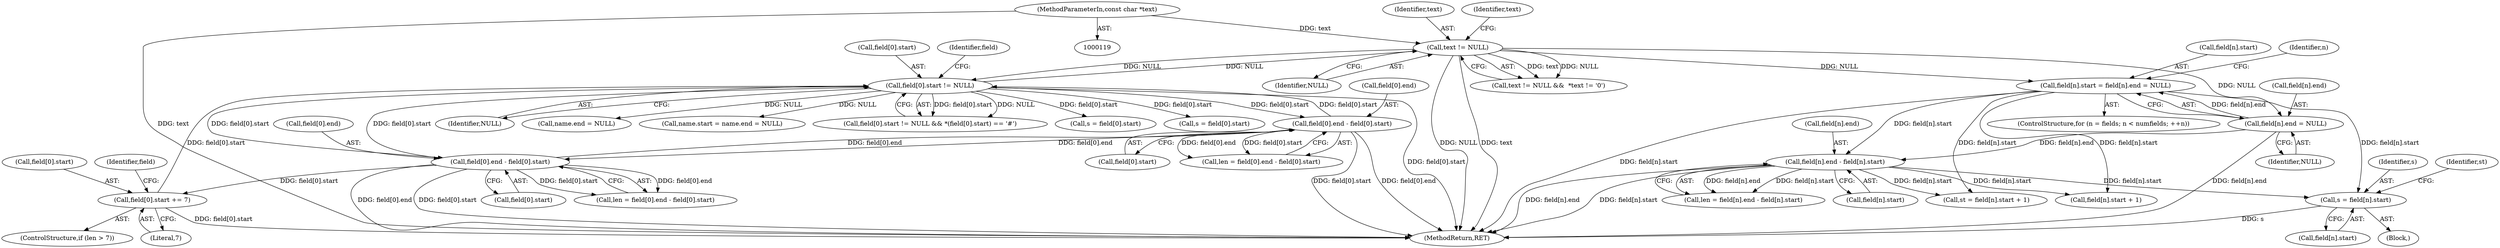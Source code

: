 digraph "0_libarchive_15bf44fd2c1ad0e3fd87048b3fcc90c4dcff1175@pointer" {
"1000400" [label="(Call,s = field[n].start)"];
"1000228" [label="(Call,field[n].start = field[n].end = NULL)"];
"1000234" [label="(Call,field[n].end = NULL)"];
"1000171" [label="(Call,text != NULL)"];
"1000121" [label="(MethodParameterIn,const char *text)"];
"1000243" [label="(Call,field[0].start != NULL)"];
"1000693" [label="(Call,field[0].end - field[0].start)"];
"1000296" [label="(Call,field[0].end - field[0].start)"];
"1000337" [label="(Call,field[0].start += 7)"];
"1000418" [label="(Call,field[n].end - field[n].start)"];
"1000235" [label="(Call,field[n].end)"];
"1000249" [label="(Identifier,NULL)"];
"1000302" [label="(Call,field[0].start)"];
"1000343" [label="(Literal,7)"];
"1000244" [label="(Call,field[0].start)"];
"1000693" [label="(Call,field[0].end - field[0].start)"];
"1000121" [label="(MethodParameterIn,const char *text)"];
"1000419" [label="(Call,field[n].end)"];
"1000171" [label="(Call,text != NULL)"];
"1000338" [label="(Call,field[0].start)"];
"1000170" [label="(Call,text != NULL &&  *text != '\0')"];
"1000219" [label="(ControlStructure,for (n = fields; n < numfields; ++n))"];
"1000277" [label="(Call,name.end = NULL)"];
"1000418" [label="(Call,field[n].end - field[n].start)"];
"1000694" [label="(Call,field[0].end)"];
"1000355" [label="(Identifier,field)"];
"1000333" [label="(ControlStructure,if (len > 7))"];
"1000401" [label="(Identifier,s)"];
"1000402" [label="(Call,field[n].start)"];
"1000337" [label="(Call,field[0].start += 7)"];
"1000243" [label="(Call,field[0].start != NULL)"];
"1000172" [label="(Identifier,text)"];
"1000240" [label="(Identifier,NULL)"];
"1000254" [label="(Identifier,field)"];
"1000273" [label="(Call,name.start = name.end = NULL)"];
"1000699" [label="(Call,field[0].start)"];
"1000242" [label="(Call,field[0].start != NULL && *(field[0].start) == '#')"];
"1000409" [label="(Call,field[n].start + 1)"];
"1000294" [label="(Call,len = field[0].end - field[0].start)"];
"1000297" [label="(Call,field[0].end)"];
"1000691" [label="(Call,len = field[0].end - field[0].start)"];
"1000424" [label="(Call,field[n].start)"];
"1000173" [label="(Identifier,NULL)"];
"1000234" [label="(Call,field[n].end = NULL)"];
"1000229" [label="(Call,field[n].start)"];
"1000286" [label="(Block,)"];
"1000408" [label="(Identifier,st)"];
"1000228" [label="(Call,field[n].start = field[n].end = NULL)"];
"1000296" [label="(Call,field[0].end - field[0].start)"];
"1000416" [label="(Call,len = field[n].end - field[n].start)"];
"1000227" [label="(Identifier,n)"];
"1000176" [label="(Identifier,text)"];
"1000407" [label="(Call,st = field[n].start + 1)"];
"1000287" [label="(Call,s = field[0].start)"];
"1001007" [label="(MethodReturn,RET)"];
"1000400" [label="(Call,s = field[n].start)"];
"1000684" [label="(Call,s = field[0].start)"];
"1000400" -> "1000286"  [label="AST: "];
"1000400" -> "1000402"  [label="CFG: "];
"1000401" -> "1000400"  [label="AST: "];
"1000402" -> "1000400"  [label="AST: "];
"1000408" -> "1000400"  [label="CFG: "];
"1000400" -> "1001007"  [label="DDG: s"];
"1000228" -> "1000400"  [label="DDG: field[n].start"];
"1000418" -> "1000400"  [label="DDG: field[n].start"];
"1000228" -> "1000219"  [label="AST: "];
"1000228" -> "1000234"  [label="CFG: "];
"1000229" -> "1000228"  [label="AST: "];
"1000234" -> "1000228"  [label="AST: "];
"1000227" -> "1000228"  [label="CFG: "];
"1000228" -> "1001007"  [label="DDG: field[n].start"];
"1000234" -> "1000228"  [label="DDG: field[n].end"];
"1000171" -> "1000228"  [label="DDG: NULL"];
"1000228" -> "1000407"  [label="DDG: field[n].start"];
"1000228" -> "1000409"  [label="DDG: field[n].start"];
"1000228" -> "1000418"  [label="DDG: field[n].start"];
"1000234" -> "1000240"  [label="CFG: "];
"1000235" -> "1000234"  [label="AST: "];
"1000240" -> "1000234"  [label="AST: "];
"1000234" -> "1001007"  [label="DDG: field[n].end"];
"1000171" -> "1000234"  [label="DDG: NULL"];
"1000234" -> "1000418"  [label="DDG: field[n].end"];
"1000171" -> "1000170"  [label="AST: "];
"1000171" -> "1000173"  [label="CFG: "];
"1000172" -> "1000171"  [label="AST: "];
"1000173" -> "1000171"  [label="AST: "];
"1000176" -> "1000171"  [label="CFG: "];
"1000170" -> "1000171"  [label="CFG: "];
"1000171" -> "1001007"  [label="DDG: text"];
"1000171" -> "1001007"  [label="DDG: NULL"];
"1000171" -> "1000170"  [label="DDG: text"];
"1000171" -> "1000170"  [label="DDG: NULL"];
"1000121" -> "1000171"  [label="DDG: text"];
"1000243" -> "1000171"  [label="DDG: NULL"];
"1000171" -> "1000243"  [label="DDG: NULL"];
"1000121" -> "1000119"  [label="AST: "];
"1000121" -> "1001007"  [label="DDG: text"];
"1000243" -> "1000242"  [label="AST: "];
"1000243" -> "1000249"  [label="CFG: "];
"1000244" -> "1000243"  [label="AST: "];
"1000249" -> "1000243"  [label="AST: "];
"1000254" -> "1000243"  [label="CFG: "];
"1000242" -> "1000243"  [label="CFG: "];
"1000243" -> "1001007"  [label="DDG: field[0].start"];
"1000243" -> "1000242"  [label="DDG: field[0].start"];
"1000243" -> "1000242"  [label="DDG: NULL"];
"1000693" -> "1000243"  [label="DDG: field[0].start"];
"1000337" -> "1000243"  [label="DDG: field[0].start"];
"1000296" -> "1000243"  [label="DDG: field[0].start"];
"1000243" -> "1000273"  [label="DDG: NULL"];
"1000243" -> "1000277"  [label="DDG: NULL"];
"1000243" -> "1000287"  [label="DDG: field[0].start"];
"1000243" -> "1000296"  [label="DDG: field[0].start"];
"1000243" -> "1000684"  [label="DDG: field[0].start"];
"1000243" -> "1000693"  [label="DDG: field[0].start"];
"1000693" -> "1000691"  [label="AST: "];
"1000693" -> "1000699"  [label="CFG: "];
"1000694" -> "1000693"  [label="AST: "];
"1000699" -> "1000693"  [label="AST: "];
"1000691" -> "1000693"  [label="CFG: "];
"1000693" -> "1001007"  [label="DDG: field[0].start"];
"1000693" -> "1001007"  [label="DDG: field[0].end"];
"1000693" -> "1000296"  [label="DDG: field[0].end"];
"1000693" -> "1000691"  [label="DDG: field[0].end"];
"1000693" -> "1000691"  [label="DDG: field[0].start"];
"1000296" -> "1000693"  [label="DDG: field[0].end"];
"1000296" -> "1000294"  [label="AST: "];
"1000296" -> "1000302"  [label="CFG: "];
"1000297" -> "1000296"  [label="AST: "];
"1000302" -> "1000296"  [label="AST: "];
"1000294" -> "1000296"  [label="CFG: "];
"1000296" -> "1001007"  [label="DDG: field[0].start"];
"1000296" -> "1001007"  [label="DDG: field[0].end"];
"1000296" -> "1000294"  [label="DDG: field[0].end"];
"1000296" -> "1000294"  [label="DDG: field[0].start"];
"1000296" -> "1000337"  [label="DDG: field[0].start"];
"1000337" -> "1000333"  [label="AST: "];
"1000337" -> "1000343"  [label="CFG: "];
"1000338" -> "1000337"  [label="AST: "];
"1000343" -> "1000337"  [label="AST: "];
"1000355" -> "1000337"  [label="CFG: "];
"1000337" -> "1001007"  [label="DDG: field[0].start"];
"1000418" -> "1000416"  [label="AST: "];
"1000418" -> "1000424"  [label="CFG: "];
"1000419" -> "1000418"  [label="AST: "];
"1000424" -> "1000418"  [label="AST: "];
"1000416" -> "1000418"  [label="CFG: "];
"1000418" -> "1001007"  [label="DDG: field[n].start"];
"1000418" -> "1001007"  [label="DDG: field[n].end"];
"1000418" -> "1000407"  [label="DDG: field[n].start"];
"1000418" -> "1000409"  [label="DDG: field[n].start"];
"1000418" -> "1000416"  [label="DDG: field[n].end"];
"1000418" -> "1000416"  [label="DDG: field[n].start"];
}
